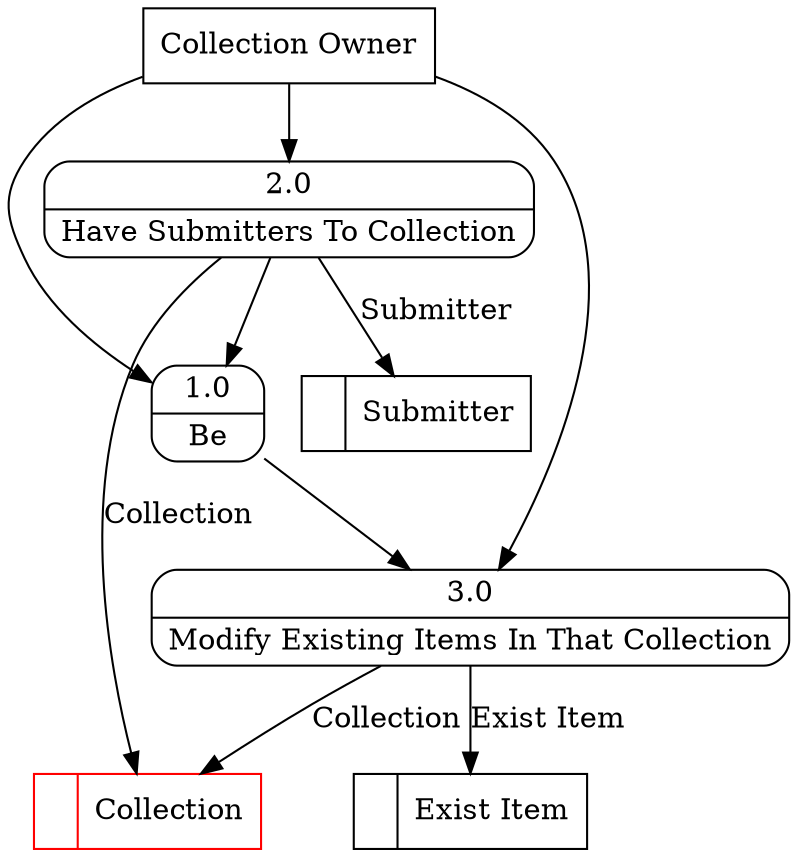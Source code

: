 digraph dfd2{ 
node[shape=record]
200 [label="<f0>  |<f1> Collection " color=red];
201 [label="<f0>  |<f1> Exist Item " ];
202 [label="<f0>  |<f1> Submitter " ];
203 [label="Collection Owner" shape=box];
204 [label="{<f0> 1.0|<f1> Be }" shape=Mrecord];
205 [label="{<f0> 2.0|<f1> Have Submitters To Collection }" shape=Mrecord];
206 [label="{<f0> 3.0|<f1> Modify Existing Items In That Collection }" shape=Mrecord];
203 -> 204
203 -> 205
203 -> 206
204 -> 206
205 -> 204
205 -> 202 [label="Submitter"]
205 -> 200 [label="Collection"]
206 -> 201 [label="Exist Item"]
206 -> 200 [label="Collection"]
}